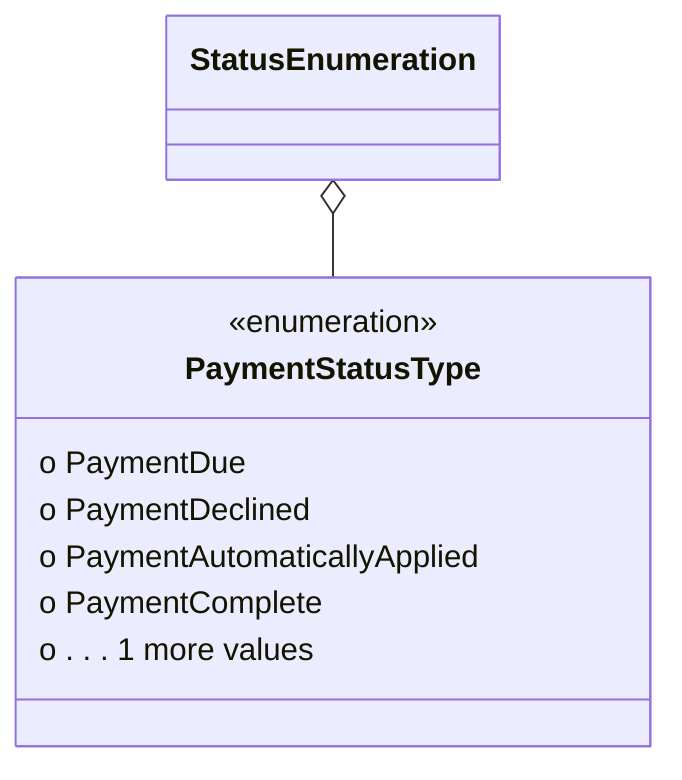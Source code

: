 classDiagram
StatusEnumeration o-- PaymentStatusType
  class PaymentStatusType {
<<enumeration>>
  o PaymentDue
  o PaymentDeclined
  o PaymentAutomaticallyApplied
  o PaymentComplete
  o . . . 1 more values
}